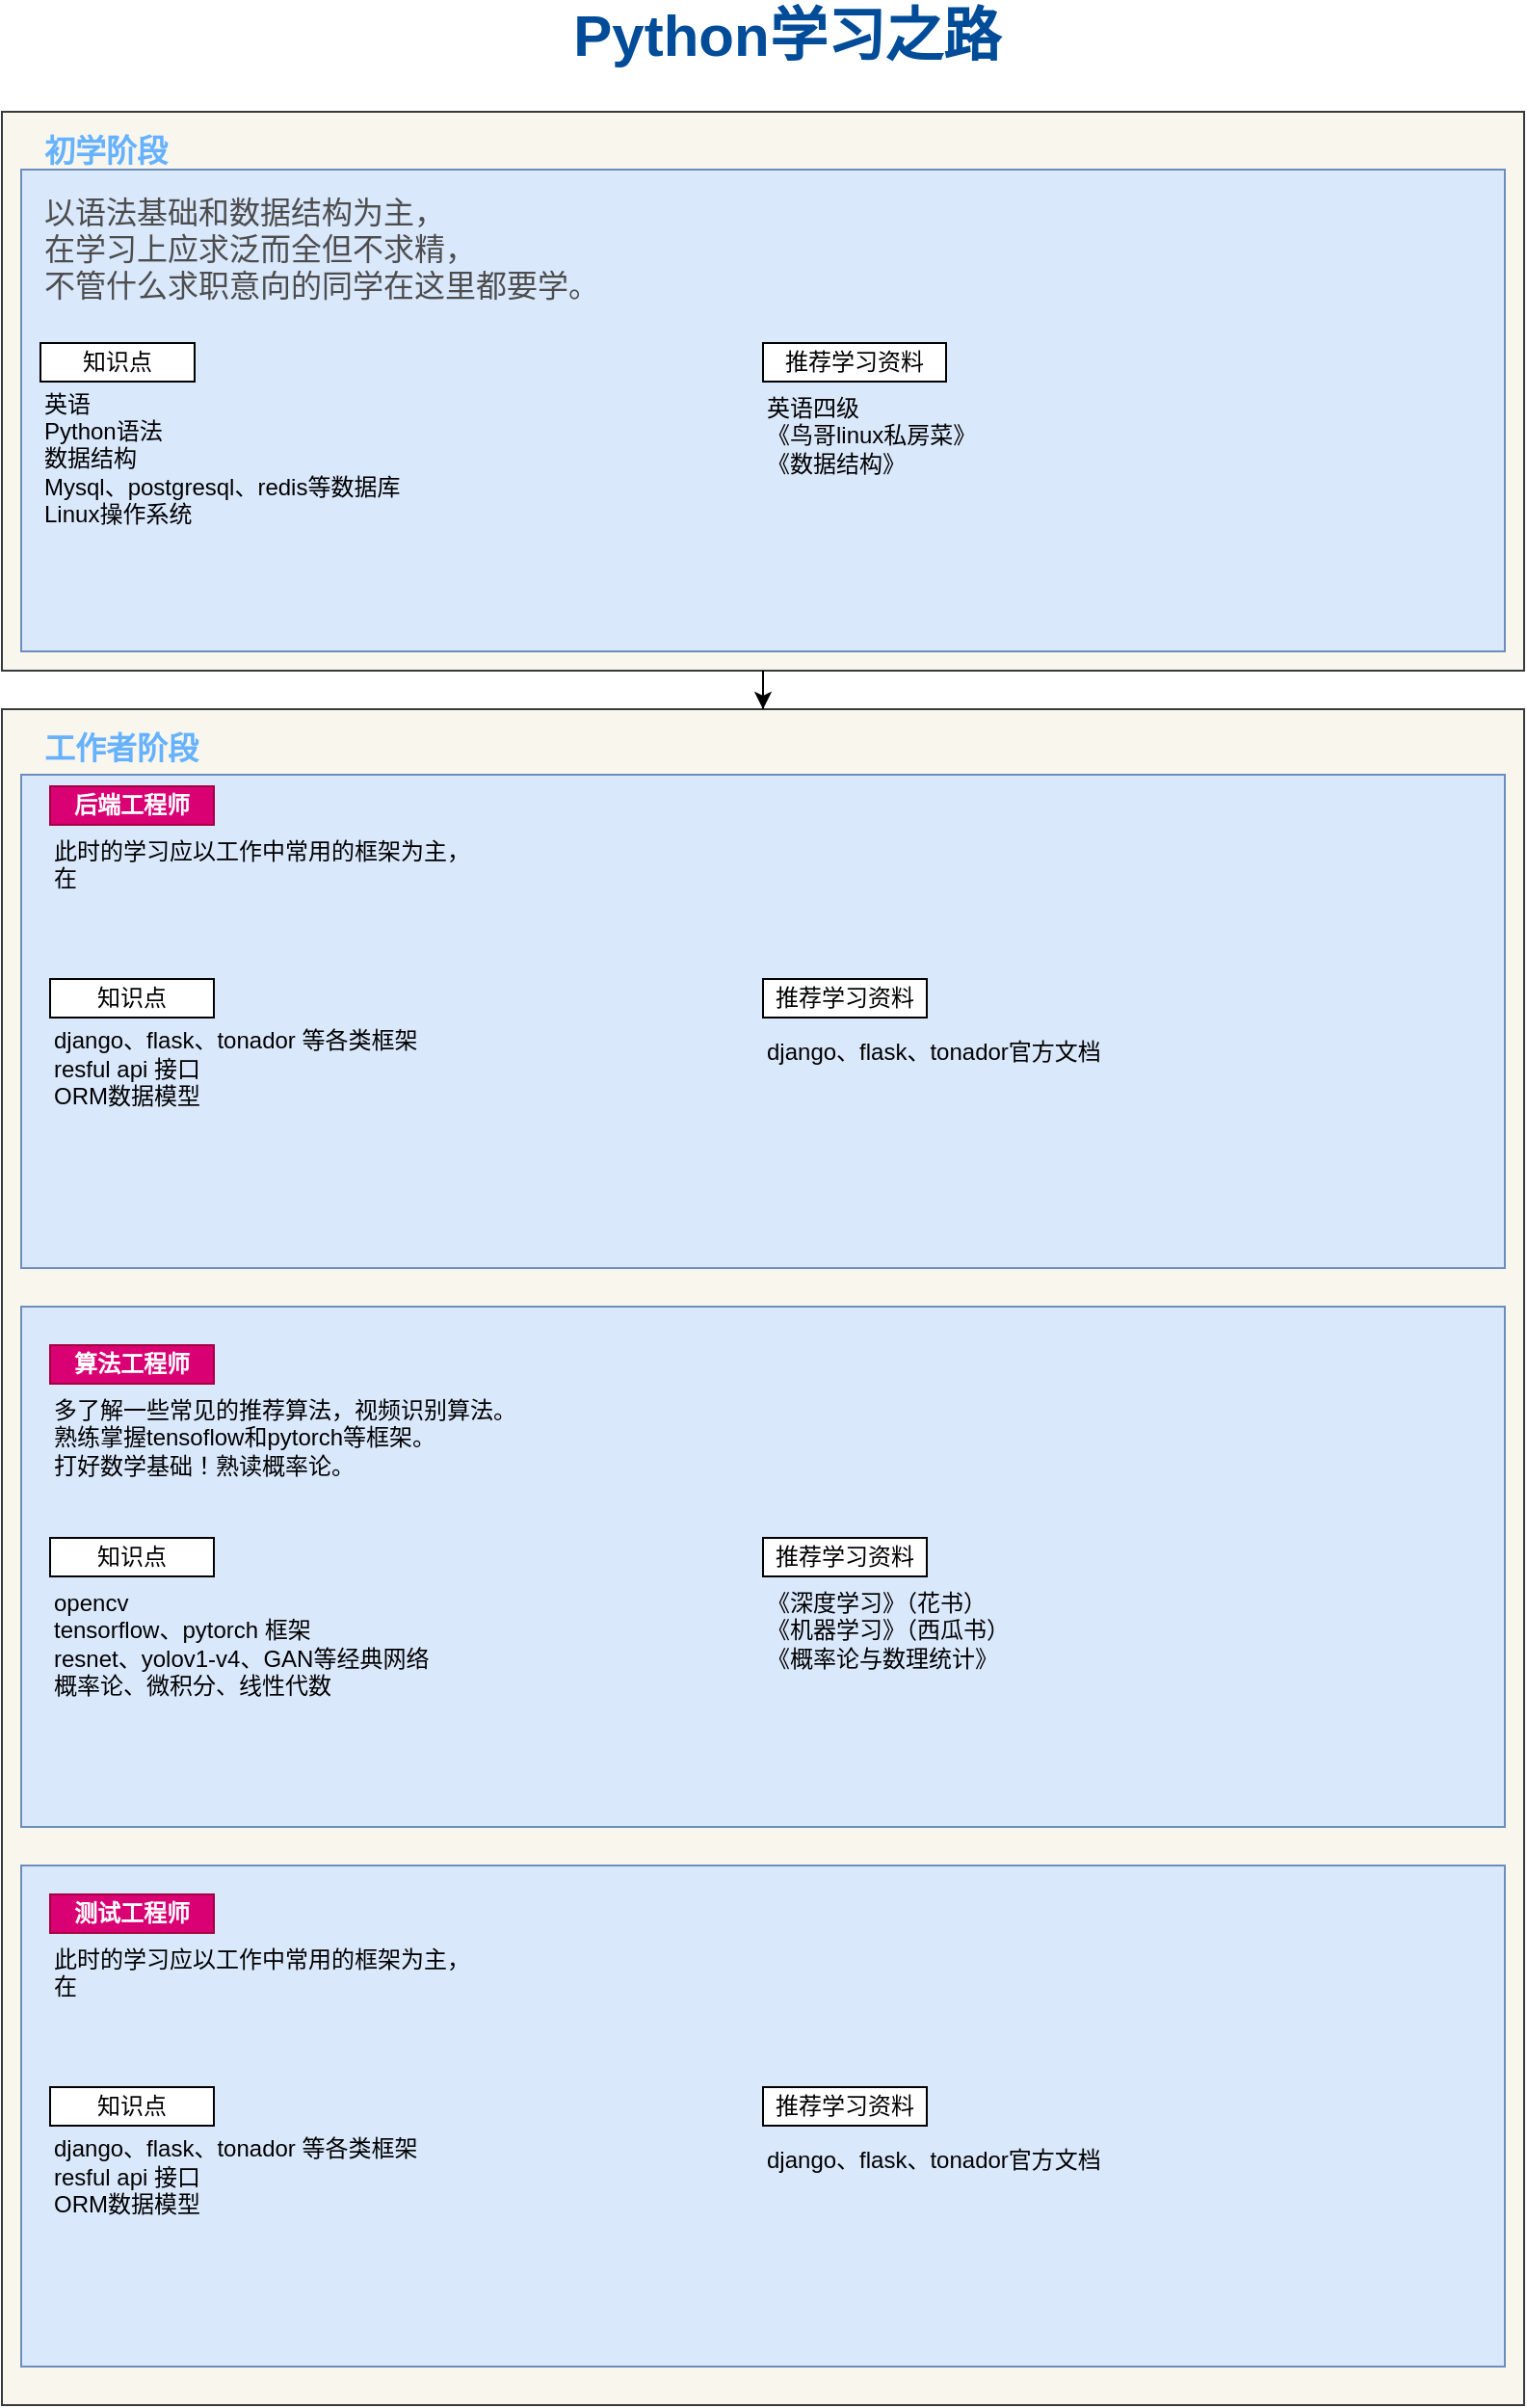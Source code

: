 <mxfile version="13.6.4" type="github">
  <diagram id="l5rkMX41A2DQlqJ6bJBF" name="Page-1">
    <mxGraphModel dx="981" dy="546" grid="1" gridSize="10" guides="1" tooltips="1" connect="1" arrows="1" fold="1" page="1" pageScale="1" pageWidth="850" pageHeight="1100" math="0" shadow="0">
      <root>
        <mxCell id="0" />
        <mxCell id="1" parent="0" />
        <mxCell id="UAcBqdveJcMJWKJadwkK-5" value="" style="rounded=0;whiteSpace=wrap;html=1;fillColor=#f9f7ed;strokeColor=#36393d;" vertex="1" parent="1">
          <mxGeometry x="30" y="100" width="790" height="290" as="geometry" />
        </mxCell>
        <mxCell id="UAcBqdveJcMJWKJadwkK-65" value="" style="rounded=0;whiteSpace=wrap;html=1;align=left;fillColor=#dae8fc;strokeColor=#6c8ebf;" vertex="1" parent="1">
          <mxGeometry x="40" y="130" width="770" height="250" as="geometry" />
        </mxCell>
        <mxCell id="UAcBqdveJcMJWKJadwkK-7" value="" style="rounded=0;whiteSpace=wrap;html=1;fillColor=#f9f7ed;strokeColor=#36393d;" vertex="1" parent="1">
          <mxGeometry x="30" y="410" width="790" height="880" as="geometry" />
        </mxCell>
        <mxCell id="UAcBqdveJcMJWKJadwkK-64" value="" style="rounded=0;whiteSpace=wrap;html=1;align=left;fillColor=#dae8fc;strokeColor=#6c8ebf;" vertex="1" parent="1">
          <mxGeometry x="40" y="1010" width="770" height="260" as="geometry" />
        </mxCell>
        <mxCell id="UAcBqdveJcMJWKJadwkK-63" value="" style="rounded=0;whiteSpace=wrap;html=1;align=left;fillColor=#dae8fc;strokeColor=#6c8ebf;" vertex="1" parent="1">
          <mxGeometry x="40" y="720" width="770" height="270" as="geometry" />
        </mxCell>
        <mxCell id="UAcBqdveJcMJWKJadwkK-56" value="" style="rounded=0;whiteSpace=wrap;html=1;align=left;fillColor=#dae8fc;strokeColor=#6c8ebf;" vertex="1" parent="1">
          <mxGeometry x="40" y="444" width="770" height="256" as="geometry" />
        </mxCell>
        <mxCell id="UAcBqdveJcMJWKJadwkK-58" style="edgeStyle=orthogonalEdgeStyle;rounded=0;orthogonalLoop=1;jettySize=auto;html=1;entryX=0.5;entryY=0;entryDx=0;entryDy=0;" edge="1" parent="1" source="UAcBqdveJcMJWKJadwkK-5" target="UAcBqdveJcMJWKJadwkK-7">
          <mxGeometry relative="1" as="geometry" />
        </mxCell>
        <mxCell id="UAcBqdveJcMJWKJadwkK-1" value="初学阶段" style="text;html=1;align=left;verticalAlign=middle;whiteSpace=wrap;rounded=0;fontSize=16;fontStyle=1;fontColor=#66B2FF;" vertex="1" parent="1">
          <mxGeometry x="50" y="110" width="140" height="20" as="geometry" />
        </mxCell>
        <mxCell id="UAcBqdveJcMJWKJadwkK-2" value="&lt;font size=&quot;1&quot; color=&quot;#004C99&quot;&gt;&lt;b style=&quot;font-size: 30px&quot;&gt;Python学习之路&lt;/b&gt;&lt;/font&gt;" style="text;html=1;strokeColor=none;fillColor=none;align=center;verticalAlign=middle;whiteSpace=wrap;rounded=0;" vertex="1" parent="1">
          <mxGeometry x="260" y="50" width="355" height="20" as="geometry" />
        </mxCell>
        <mxCell id="UAcBqdveJcMJWKJadwkK-3" value="&lt;p style=&quot;line-height: 120%&quot;&gt;以语法基础和数据结构为主，&lt;br&gt;在学习上应求泛而全但不求精，&lt;br&gt;不管什么求职意向的同学在这里都要学。&lt;/p&gt;" style="text;fillColor=none;align=left;verticalAlign=top;whiteSpace=wrap;rounded=0;fontSize=16;horizontal=1;labelPosition=center;verticalLabelPosition=middle;spacing=2;fontColor=#4D4D4D;labelBackgroundColor=none;spacingTop=0;fontStyle=0;html=1;" vertex="1" parent="1">
          <mxGeometry x="50" y="120" width="400" height="100" as="geometry" />
        </mxCell>
        <mxCell id="UAcBqdveJcMJWKJadwkK-6" value="知识点" style="rounded=0;whiteSpace=wrap;html=1;" vertex="1" parent="1">
          <mxGeometry x="50" y="220" width="80" height="20" as="geometry" />
        </mxCell>
        <mxCell id="UAcBqdveJcMJWKJadwkK-8" value="工作者阶段" style="text;html=1;align=left;verticalAlign=middle;whiteSpace=wrap;rounded=0;fontSize=16;fontStyle=1;fontColor=#66B2FF;" vertex="1" parent="1">
          <mxGeometry x="50" y="420" width="140" height="20" as="geometry" />
        </mxCell>
        <mxCell id="UAcBqdveJcMJWKJadwkK-12" value="推荐学习资料" style="rounded=0;whiteSpace=wrap;html=1;" vertex="1" parent="1">
          <mxGeometry x="425" y="220" width="95" height="20" as="geometry" />
        </mxCell>
        <mxCell id="UAcBqdveJcMJWKJadwkK-13" value="推荐学习资料" style="rounded=0;whiteSpace=wrap;html=1;" vertex="1" parent="1">
          <mxGeometry x="425" y="550" width="85" height="20" as="geometry" />
        </mxCell>
        <mxCell id="UAcBqdveJcMJWKJadwkK-20" value="后端工程师" style="rounded=0;whiteSpace=wrap;html=1;fillColor=#d80073;strokeColor=#A50040;fontColor=#ffffff;fontStyle=1" vertex="1" parent="1">
          <mxGeometry x="55" y="450" width="85" height="20" as="geometry" />
        </mxCell>
        <mxCell id="UAcBqdveJcMJWKJadwkK-21" value="知识点" style="rounded=0;whiteSpace=wrap;html=1;" vertex="1" parent="1">
          <mxGeometry x="55" y="550" width="85" height="20" as="geometry" />
        </mxCell>
        <mxCell id="UAcBqdveJcMJWKJadwkK-22" value="&lt;div&gt;此时的学习应以工作中常用的框架为主，&lt;/div&gt;&lt;div&gt;在&lt;br&gt;&lt;/div&gt;" style="text;html=1;strokeColor=none;fillColor=none;align=left;verticalAlign=top;whiteSpace=wrap;rounded=0;" vertex="1" parent="1">
          <mxGeometry x="55" y="470" width="375" height="60" as="geometry" />
        </mxCell>
        <mxCell id="UAcBqdveJcMJWKJadwkK-39" value="&lt;div&gt;英语四级&lt;br&gt;&lt;/div&gt;&lt;div&gt;《鸟哥linux私房菜》&lt;/div&gt;&lt;div&gt;《数据结构》&lt;/div&gt;&lt;div&gt;&lt;br&gt;&lt;/div&gt;" style="text;strokeColor=none;fillColor=none;align=left;verticalAlign=top;whiteSpace=wrap;rounded=0;html=1;" vertex="1" parent="1">
          <mxGeometry x="425" y="240" width="195" height="60" as="geometry" />
        </mxCell>
        <mxCell id="UAcBqdveJcMJWKJadwkK-40" value="&lt;p style=&quot;line-height: 120%&quot;&gt;英语&lt;br&gt;Python语法&lt;br&gt;数据结构&lt;br&gt;Mysql、postgresql、redis等数据库&lt;br&gt;Linux操作系统&lt;/p&gt;" style="text;strokeColor=none;fillColor=none;align=left;verticalAlign=middle;whiteSpace=wrap;rounded=0;&#xa;lineHeight=20px;labelBorderColor=none;html=1;" vertex="1" parent="1">
          <mxGeometry x="50" y="240" width="235" height="80" as="geometry" />
        </mxCell>
        <mxCell id="UAcBqdveJcMJWKJadwkK-41" value="&lt;p style=&quot;line-height: 120%&quot;&gt;django、flask、tonador 等各类框架&lt;br&gt;resful api 接口&lt;br&gt;ORM数据模型&lt;br&gt;&lt;br&gt;&lt;br&gt;&lt;br&gt;&lt;br&gt;&lt;/p&gt;" style="text;strokeColor=none;fillColor=none;align=left;verticalAlign=middle;whiteSpace=wrap;rounded=0;&#xa;lineHeight=20px;labelBorderColor=none;html=1;" vertex="1" parent="1">
          <mxGeometry x="55" y="570" width="235" height="110" as="geometry" />
        </mxCell>
        <mxCell id="UAcBqdveJcMJWKJadwkK-42" value="&lt;div&gt;django、flask、tonador官方文档&lt;/div&gt;&lt;div&gt;&lt;br&gt;&lt;/div&gt;" style="text;strokeColor=none;fillColor=none;align=left;verticalAlign=middle;whiteSpace=wrap;rounded=0;&#xa;lineHeight=20px;labelBorderColor=none;html=1;" vertex="1" parent="1">
          <mxGeometry x="425" y="570" width="235" height="50" as="geometry" />
        </mxCell>
        <mxCell id="UAcBqdveJcMJWKJadwkK-43" value="推荐学习资料" style="rounded=0;whiteSpace=wrap;html=1;" vertex="1" parent="1">
          <mxGeometry x="425" y="840" width="85" height="20" as="geometry" />
        </mxCell>
        <mxCell id="UAcBqdveJcMJWKJadwkK-44" value="算法工程师" style="rounded=0;whiteSpace=wrap;html=1;fontStyle=1;fillColor=#d80073;strokeColor=#A50040;fontColor=#ffffff;" vertex="1" parent="1">
          <mxGeometry x="55" y="740" width="85" height="20" as="geometry" />
        </mxCell>
        <mxCell id="UAcBqdveJcMJWKJadwkK-45" value="知识点" style="rounded=0;whiteSpace=wrap;html=1;" vertex="1" parent="1">
          <mxGeometry x="55" y="840" width="85" height="20" as="geometry" />
        </mxCell>
        <mxCell id="UAcBqdveJcMJWKJadwkK-46" value="&lt;div&gt;多了解一些常见的推荐算法，视频识别算法。&lt;/div&gt;&lt;div&gt;熟练掌握tensoflow和pytorch等框架。&lt;/div&gt;&lt;div&gt;打好数学基础！熟读概率论。&lt;br&gt;&lt;/div&gt;" style="text;html=1;strokeColor=none;fillColor=none;align=left;verticalAlign=top;whiteSpace=wrap;rounded=0;" vertex="1" parent="1">
          <mxGeometry x="55" y="760" width="375" height="80" as="geometry" />
        </mxCell>
        <mxCell id="UAcBqdveJcMJWKJadwkK-47" value="&lt;div&gt;opencv&lt;/div&gt;&lt;div&gt;tensorflow、pytorch 框架&lt;br&gt;&lt;/div&gt;&lt;div&gt;resnet、yolov1-v4、GAN等经典网络&lt;/div&gt;&lt;div&gt;概率论、微积分、线性代数&lt;br&gt;&lt;/div&gt;" style="text;strokeColor=none;fillColor=none;align=left;verticalAlign=top;whiteSpace=wrap;rounded=0;&#xa;lineHeight=20px;labelBorderColor=none;html=1;" vertex="1" parent="1">
          <mxGeometry x="55" y="860" width="205" height="80" as="geometry" />
        </mxCell>
        <mxCell id="UAcBqdveJcMJWKJadwkK-48" value="&lt;div&gt;《深度学习》（花书）&lt;/div&gt;&lt;div&gt;《机器学习》（西瓜书）&lt;/div&gt;&lt;div&gt;《概率论与数理统计》&lt;br&gt;&lt;/div&gt;" style="text;strokeColor=none;fillColor=none;align=left;verticalAlign=top;whiteSpace=wrap;rounded=0;&#xa;lineHeight=20px;labelBorderColor=none;html=1;" vertex="1" parent="1">
          <mxGeometry x="425" y="860" width="235" height="80" as="geometry" />
        </mxCell>
        <mxCell id="UAcBqdveJcMJWKJadwkK-49" value="推荐学习资料" style="rounded=0;whiteSpace=wrap;html=1;" vertex="1" parent="1">
          <mxGeometry x="425" y="1125" width="85" height="20" as="geometry" />
        </mxCell>
        <mxCell id="UAcBqdveJcMJWKJadwkK-50" value="测试工程师" style="rounded=0;whiteSpace=wrap;html=1;fillColor=#d80073;strokeColor=#A50040;fontColor=#ffffff;fontStyle=1" vertex="1" parent="1">
          <mxGeometry x="55" y="1025" width="85" height="20" as="geometry" />
        </mxCell>
        <mxCell id="UAcBqdveJcMJWKJadwkK-51" value="知识点" style="rounded=0;whiteSpace=wrap;html=1;" vertex="1" parent="1">
          <mxGeometry x="55" y="1125" width="85" height="20" as="geometry" />
        </mxCell>
        <mxCell id="UAcBqdveJcMJWKJadwkK-52" value="&lt;div&gt;此时的学习应以工作中常用的框架为主，&lt;/div&gt;&lt;div&gt;在&lt;br&gt;&lt;/div&gt;" style="text;html=1;strokeColor=none;fillColor=none;align=left;verticalAlign=top;whiteSpace=wrap;rounded=0;" vertex="1" parent="1">
          <mxGeometry x="55" y="1045" width="375" height="60" as="geometry" />
        </mxCell>
        <mxCell id="UAcBqdveJcMJWKJadwkK-53" value="&lt;p style=&quot;line-height: 120%&quot;&gt;django、flask、tonador 等各类框架&lt;br&gt;resful api 接口&lt;br&gt;ORM数据模型&lt;br&gt;&lt;br&gt;&lt;br&gt;&lt;br&gt;&lt;br&gt;&lt;/p&gt;" style="text;strokeColor=none;fillColor=none;align=left;verticalAlign=middle;whiteSpace=wrap;rounded=0;&#xa;lineHeight=20px;labelBorderColor=none;html=1;" vertex="1" parent="1">
          <mxGeometry x="55" y="1145" width="235" height="110" as="geometry" />
        </mxCell>
        <mxCell id="UAcBqdveJcMJWKJadwkK-54" value="&lt;div&gt;django、flask、tonador官方文档&lt;/div&gt;&lt;div&gt;&lt;br&gt;&lt;/div&gt;" style="text;strokeColor=none;fillColor=none;align=left;verticalAlign=middle;whiteSpace=wrap;rounded=0;&#xa;lineHeight=20px;labelBorderColor=none;html=1;" vertex="1" parent="1">
          <mxGeometry x="425" y="1145" width="235" height="50" as="geometry" />
        </mxCell>
      </root>
    </mxGraphModel>
  </diagram>
</mxfile>
